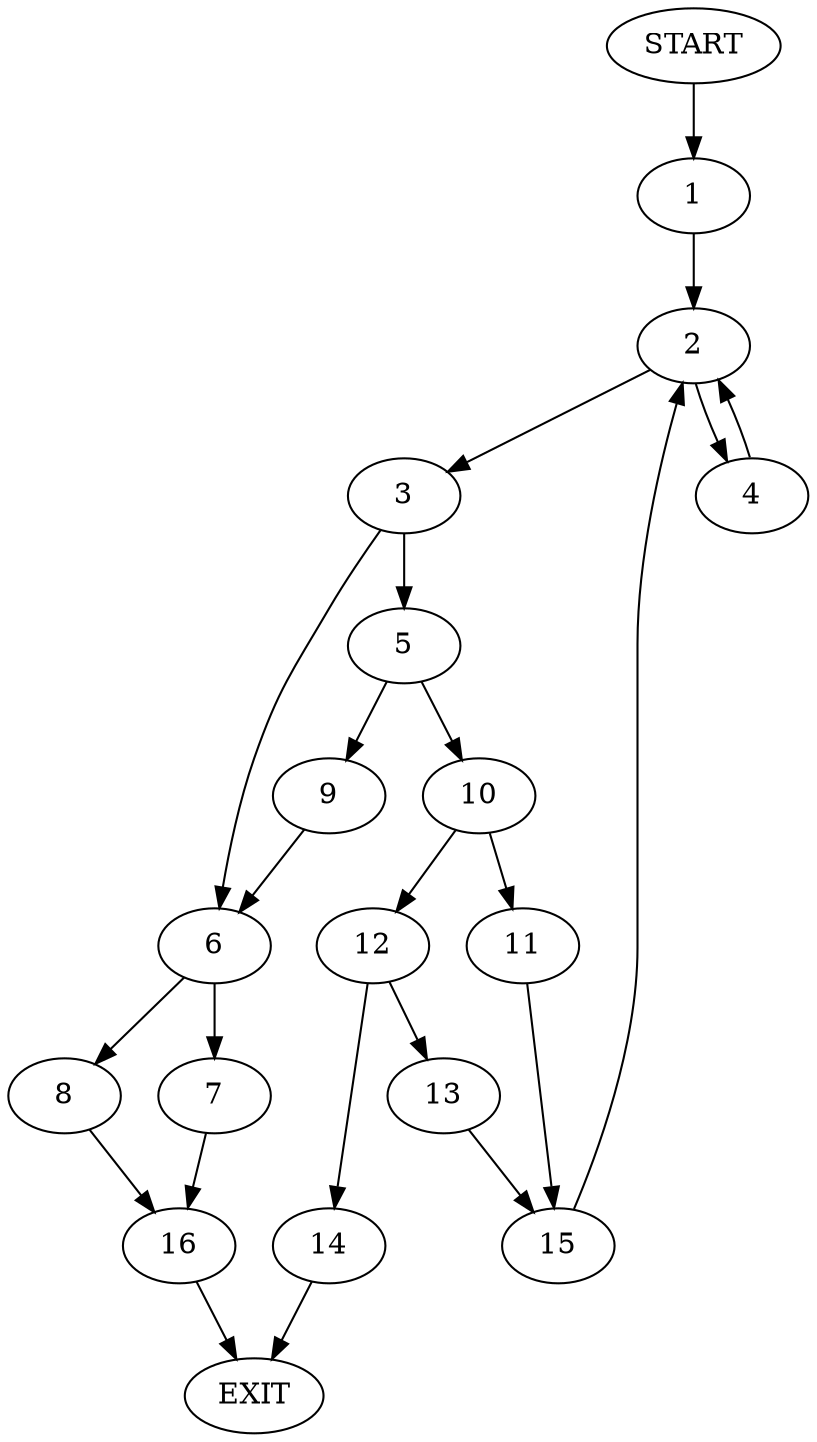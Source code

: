digraph {
0 [label="START"]
17 [label="EXIT"]
0 -> 1
1 -> 2
2 -> 3
2 -> 4
4 -> 2
3 -> 5
3 -> 6
6 -> 7
6 -> 8
5 -> 9
5 -> 10
10 -> 11
10 -> 12
9 -> 6
12 -> 13
12 -> 14
11 -> 15
15 -> 2
14 -> 17
13 -> 15
8 -> 16
7 -> 16
16 -> 17
}
